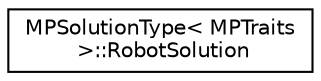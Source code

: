 digraph "Graphical Class Hierarchy"
{
 // LATEX_PDF_SIZE
  edge [fontname="Helvetica",fontsize="10",labelfontname="Helvetica",labelfontsize="10"];
  node [fontname="Helvetica",fontsize="10",shape=record];
  rankdir="LR";
  Node0 [label="MPSolutionType\< MPTraits\l \>::RobotSolution",height=0.2,width=0.4,color="black", fillcolor="white", style="filled",URL="$structMPSolutionType_1_1RobotSolution.html",tooltip="The outputs for an individual robot."];
}

